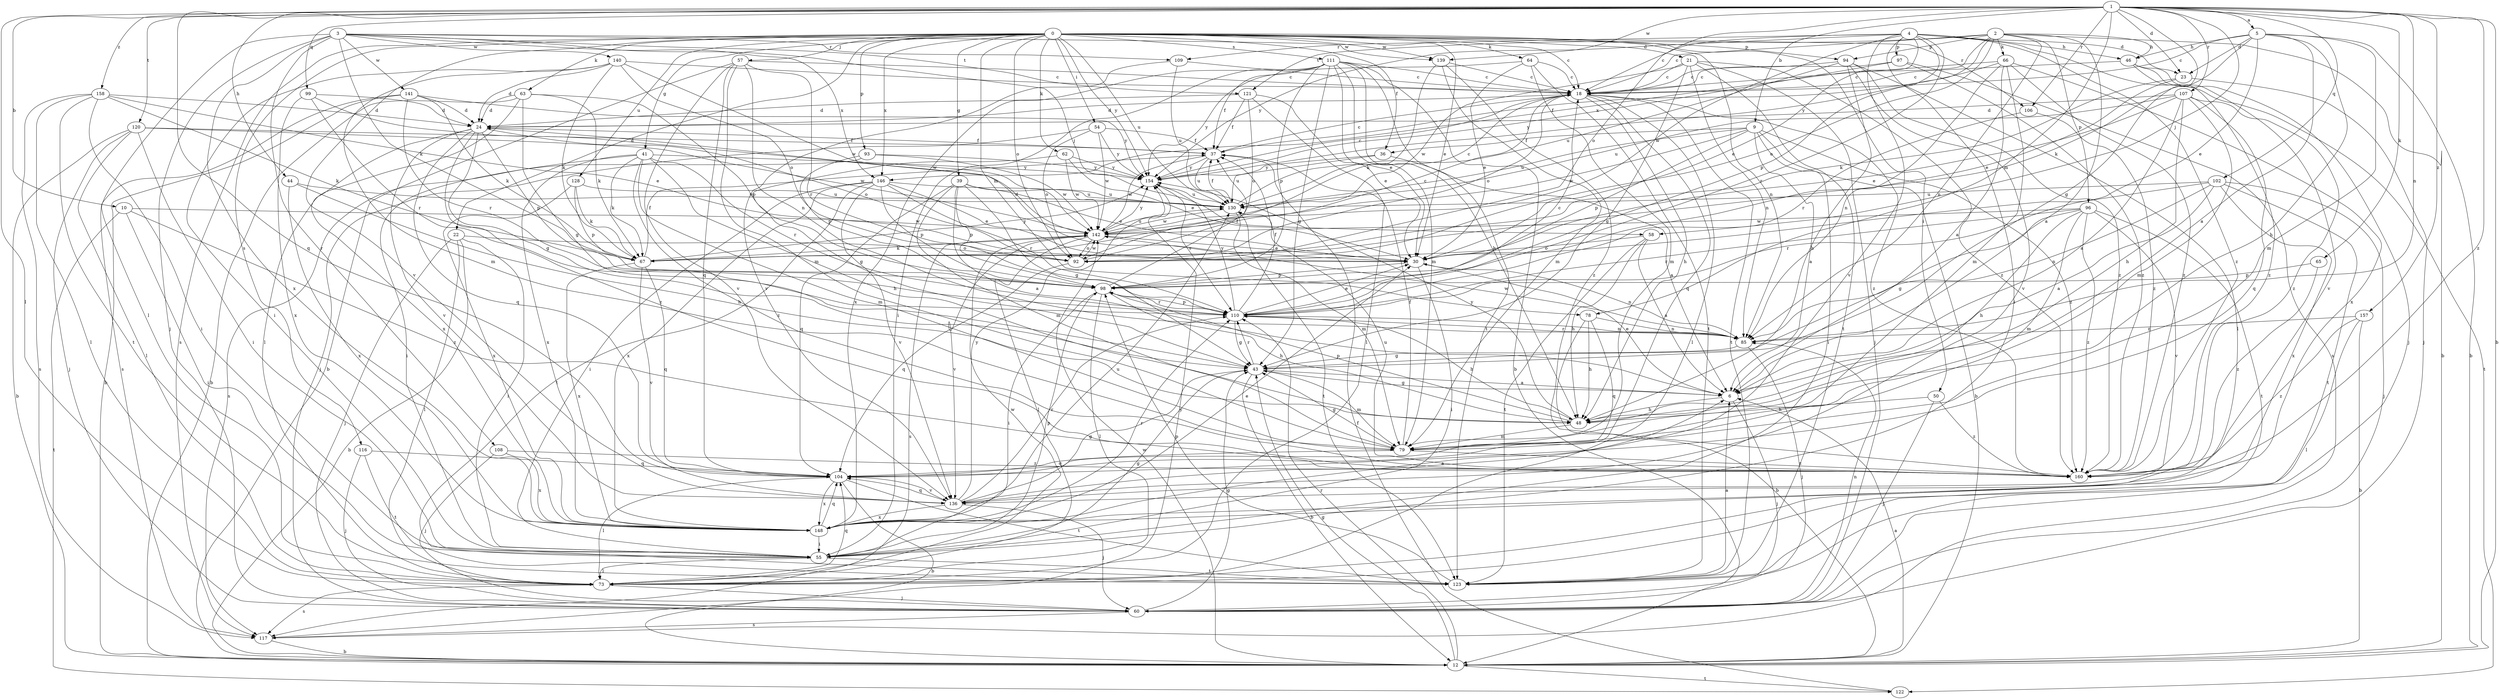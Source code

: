 strict digraph  {
0;
1;
2;
3;
4;
5;
6;
9;
10;
12;
18;
21;
22;
23;
24;
30;
36;
37;
39;
41;
43;
44;
46;
48;
50;
54;
55;
57;
58;
60;
62;
63;
64;
65;
66;
67;
73;
78;
79;
85;
92;
93;
94;
96;
97;
98;
99;
102;
104;
106;
107;
108;
109;
110;
111;
116;
117;
120;
121;
122;
123;
128;
130;
136;
139;
140;
141;
142;
146;
148;
154;
157;
158;
160;
0 -> 18  [label=c];
0 -> 21  [label=d];
0 -> 22  [label=d];
0 -> 30  [label=e];
0 -> 36  [label=f];
0 -> 39  [label=g];
0 -> 41  [label=g];
0 -> 50  [label=i];
0 -> 54  [label=i];
0 -> 57  [label=j];
0 -> 62  [label=k];
0 -> 63  [label=k];
0 -> 64  [label=k];
0 -> 78  [label=m];
0 -> 85  [label=n];
0 -> 92  [label=o];
0 -> 93  [label=p];
0 -> 94  [label=p];
0 -> 106  [label=r];
0 -> 111  [label=s];
0 -> 116  [label=s];
0 -> 117  [label=s];
0 -> 128  [label=u];
0 -> 130  [label=u];
0 -> 136  [label=v];
0 -> 139  [label=w];
0 -> 146  [label=x];
0 -> 154  [label=y];
1 -> 5  [label=a];
1 -> 9  [label=b];
1 -> 10  [label=b];
1 -> 12  [label=b];
1 -> 23  [label=d];
1 -> 43  [label=g];
1 -> 44  [label=h];
1 -> 58  [label=j];
1 -> 65  [label=k];
1 -> 73  [label=l];
1 -> 78  [label=m];
1 -> 85  [label=n];
1 -> 92  [label=o];
1 -> 99  [label=q];
1 -> 102  [label=q];
1 -> 104  [label=q];
1 -> 106  [label=r];
1 -> 107  [label=r];
1 -> 120  [label=t];
1 -> 139  [label=w];
1 -> 157  [label=z];
1 -> 158  [label=z];
1 -> 160  [label=z];
2 -> 6  [label=a];
2 -> 12  [label=b];
2 -> 18  [label=c];
2 -> 46  [label=h];
2 -> 66  [label=k];
2 -> 85  [label=n];
2 -> 92  [label=o];
2 -> 94  [label=p];
2 -> 96  [label=p];
2 -> 121  [label=t];
2 -> 146  [label=x];
2 -> 154  [label=y];
3 -> 58  [label=j];
3 -> 60  [label=j];
3 -> 67  [label=k];
3 -> 73  [label=l];
3 -> 108  [label=r];
3 -> 109  [label=r];
3 -> 121  [label=t];
3 -> 139  [label=w];
3 -> 140  [label=w];
3 -> 141  [label=w];
3 -> 146  [label=x];
3 -> 148  [label=x];
4 -> 18  [label=c];
4 -> 23  [label=d];
4 -> 30  [label=e];
4 -> 46  [label=h];
4 -> 55  [label=i];
4 -> 97  [label=p];
4 -> 98  [label=p];
4 -> 109  [label=r];
4 -> 110  [label=r];
4 -> 122  [label=t];
4 -> 136  [label=v];
4 -> 142  [label=w];
4 -> 154  [label=y];
4 -> 160  [label=z];
5 -> 6  [label=a];
5 -> 12  [label=b];
5 -> 18  [label=c];
5 -> 23  [label=d];
5 -> 30  [label=e];
5 -> 46  [label=h];
5 -> 48  [label=h];
5 -> 67  [label=k];
5 -> 79  [label=m];
6 -> 30  [label=e];
6 -> 43  [label=g];
6 -> 48  [label=h];
6 -> 60  [label=j];
9 -> 6  [label=a];
9 -> 12  [label=b];
9 -> 36  [label=f];
9 -> 55  [label=i];
9 -> 98  [label=p];
9 -> 130  [label=u];
9 -> 142  [label=w];
9 -> 160  [label=z];
10 -> 55  [label=i];
10 -> 122  [label=t];
10 -> 142  [label=w];
10 -> 160  [label=z];
12 -> 6  [label=a];
12 -> 43  [label=g];
12 -> 110  [label=r];
12 -> 122  [label=t];
12 -> 142  [label=w];
18 -> 24  [label=d];
18 -> 48  [label=h];
18 -> 73  [label=l];
18 -> 92  [label=o];
18 -> 104  [label=q];
18 -> 123  [label=t];
18 -> 160  [label=z];
21 -> 18  [label=c];
21 -> 43  [label=g];
21 -> 60  [label=j];
21 -> 85  [label=n];
21 -> 123  [label=t];
21 -> 142  [label=w];
21 -> 160  [label=z];
22 -> 12  [label=b];
22 -> 55  [label=i];
22 -> 60  [label=j];
22 -> 73  [label=l];
22 -> 92  [label=o];
23 -> 30  [label=e];
23 -> 60  [label=j];
23 -> 67  [label=k];
24 -> 37  [label=f];
24 -> 43  [label=g];
24 -> 92  [label=o];
24 -> 98  [label=p];
24 -> 104  [label=q];
24 -> 136  [label=v];
24 -> 148  [label=x];
24 -> 160  [label=z];
30 -> 24  [label=d];
30 -> 55  [label=i];
30 -> 85  [label=n];
30 -> 98  [label=p];
36 -> 6  [label=a];
36 -> 130  [label=u];
36 -> 154  [label=y];
37 -> 18  [label=c];
37 -> 130  [label=u];
37 -> 142  [label=w];
37 -> 154  [label=y];
39 -> 6  [label=a];
39 -> 30  [label=e];
39 -> 43  [label=g];
39 -> 79  [label=m];
39 -> 98  [label=p];
39 -> 104  [label=q];
39 -> 130  [label=u];
41 -> 48  [label=h];
41 -> 55  [label=i];
41 -> 67  [label=k];
41 -> 79  [label=m];
41 -> 110  [label=r];
41 -> 148  [label=x];
41 -> 154  [label=y];
41 -> 160  [label=z];
43 -> 6  [label=a];
43 -> 12  [label=b];
43 -> 79  [label=m];
43 -> 110  [label=r];
44 -> 48  [label=h];
44 -> 130  [label=u];
44 -> 148  [label=x];
46 -> 18  [label=c];
46 -> 60  [label=j];
46 -> 136  [label=v];
46 -> 160  [label=z];
48 -> 79  [label=m];
48 -> 98  [label=p];
48 -> 154  [label=y];
50 -> 48  [label=h];
50 -> 60  [label=j];
50 -> 160  [label=z];
54 -> 37  [label=f];
54 -> 60  [label=j];
54 -> 92  [label=o];
54 -> 142  [label=w];
54 -> 154  [label=y];
55 -> 43  [label=g];
55 -> 73  [label=l];
55 -> 98  [label=p];
55 -> 123  [label=t];
57 -> 12  [label=b];
57 -> 18  [label=c];
57 -> 79  [label=m];
57 -> 85  [label=n];
57 -> 104  [label=q];
57 -> 110  [label=r];
57 -> 136  [label=v];
58 -> 6  [label=a];
58 -> 48  [label=h];
58 -> 92  [label=o];
58 -> 123  [label=t];
60 -> 43  [label=g];
60 -> 85  [label=n];
60 -> 117  [label=s];
62 -> 30  [label=e];
62 -> 43  [label=g];
62 -> 142  [label=w];
62 -> 154  [label=y];
63 -> 12  [label=b];
63 -> 24  [label=d];
63 -> 43  [label=g];
63 -> 67  [label=k];
63 -> 73  [label=l];
63 -> 98  [label=p];
64 -> 18  [label=c];
64 -> 30  [label=e];
64 -> 79  [label=m];
64 -> 123  [label=t];
64 -> 154  [label=y];
65 -> 98  [label=p];
65 -> 160  [label=z];
66 -> 6  [label=a];
66 -> 18  [label=c];
66 -> 37  [label=f];
66 -> 79  [label=m];
66 -> 85  [label=n];
66 -> 148  [label=x];
66 -> 160  [label=z];
67 -> 37  [label=f];
67 -> 104  [label=q];
67 -> 136  [label=v];
67 -> 148  [label=x];
67 -> 154  [label=y];
73 -> 60  [label=j];
73 -> 104  [label=q];
73 -> 117  [label=s];
73 -> 142  [label=w];
78 -> 12  [label=b];
78 -> 48  [label=h];
78 -> 85  [label=n];
78 -> 104  [label=q];
79 -> 37  [label=f];
79 -> 43  [label=g];
79 -> 104  [label=q];
79 -> 160  [label=z];
85 -> 43  [label=g];
85 -> 60  [label=j];
85 -> 110  [label=r];
85 -> 142  [label=w];
92 -> 18  [label=c];
92 -> 104  [label=q];
92 -> 142  [label=w];
93 -> 98  [label=p];
93 -> 117  [label=s];
93 -> 142  [label=w];
93 -> 154  [label=y];
94 -> 18  [label=c];
94 -> 48  [label=h];
94 -> 73  [label=l];
94 -> 130  [label=u];
94 -> 136  [label=v];
94 -> 160  [label=z];
96 -> 43  [label=g];
96 -> 48  [label=h];
96 -> 79  [label=m];
96 -> 110  [label=r];
96 -> 123  [label=t];
96 -> 136  [label=v];
96 -> 142  [label=w];
96 -> 160  [label=z];
97 -> 18  [label=c];
97 -> 117  [label=s];
97 -> 154  [label=y];
97 -> 160  [label=z];
98 -> 37  [label=f];
98 -> 48  [label=h];
98 -> 55  [label=i];
98 -> 73  [label=l];
98 -> 110  [label=r];
99 -> 24  [label=d];
99 -> 110  [label=r];
99 -> 142  [label=w];
99 -> 148  [label=x];
102 -> 6  [label=a];
102 -> 60  [label=j];
102 -> 85  [label=n];
102 -> 110  [label=r];
102 -> 123  [label=t];
102 -> 130  [label=u];
102 -> 148  [label=x];
104 -> 12  [label=b];
104 -> 73  [label=l];
104 -> 123  [label=t];
104 -> 136  [label=v];
104 -> 148  [label=x];
106 -> 110  [label=r];
106 -> 160  [label=z];
107 -> 6  [label=a];
107 -> 24  [label=d];
107 -> 30  [label=e];
107 -> 48  [label=h];
107 -> 79  [label=m];
107 -> 104  [label=q];
107 -> 130  [label=u];
107 -> 160  [label=z];
108 -> 60  [label=j];
108 -> 148  [label=x];
108 -> 160  [label=z];
109 -> 18  [label=c];
109 -> 130  [label=u];
109 -> 136  [label=v];
110 -> 18  [label=c];
110 -> 30  [label=e];
110 -> 37  [label=f];
110 -> 43  [label=g];
110 -> 48  [label=h];
110 -> 85  [label=n];
110 -> 98  [label=p];
110 -> 154  [label=y];
111 -> 12  [label=b];
111 -> 18  [label=c];
111 -> 30  [label=e];
111 -> 37  [label=f];
111 -> 43  [label=g];
111 -> 48  [label=h];
111 -> 55  [label=i];
111 -> 79  [label=m];
111 -> 98  [label=p];
111 -> 123  [label=t];
111 -> 148  [label=x];
116 -> 60  [label=j];
116 -> 104  [label=q];
116 -> 123  [label=t];
117 -> 12  [label=b];
117 -> 154  [label=y];
120 -> 12  [label=b];
120 -> 37  [label=f];
120 -> 55  [label=i];
120 -> 60  [label=j];
120 -> 73  [label=l];
120 -> 142  [label=w];
121 -> 24  [label=d];
121 -> 30  [label=e];
121 -> 37  [label=f];
121 -> 73  [label=l];
121 -> 92  [label=o];
122 -> 37  [label=f];
123 -> 6  [label=a];
123 -> 98  [label=p];
128 -> 67  [label=k];
128 -> 98  [label=p];
128 -> 130  [label=u];
128 -> 148  [label=x];
130 -> 18  [label=c];
130 -> 37  [label=f];
130 -> 79  [label=m];
130 -> 123  [label=t];
130 -> 142  [label=w];
136 -> 43  [label=g];
136 -> 60  [label=j];
136 -> 104  [label=q];
136 -> 110  [label=r];
136 -> 148  [label=x];
136 -> 154  [label=y];
139 -> 18  [label=c];
139 -> 67  [label=k];
139 -> 79  [label=m];
139 -> 160  [label=z];
140 -> 18  [label=c];
140 -> 24  [label=d];
140 -> 55  [label=i];
140 -> 67  [label=k];
140 -> 79  [label=m];
140 -> 92  [label=o];
140 -> 142  [label=w];
141 -> 12  [label=b];
141 -> 24  [label=d];
141 -> 67  [label=k];
141 -> 110  [label=r];
141 -> 117  [label=s];
141 -> 154  [label=y];
142 -> 30  [label=e];
142 -> 67  [label=k];
142 -> 73  [label=l];
142 -> 92  [label=o];
142 -> 117  [label=s];
142 -> 130  [label=u];
142 -> 136  [label=v];
142 -> 154  [label=y];
146 -> 30  [label=e];
146 -> 55  [label=i];
146 -> 98  [label=p];
146 -> 110  [label=r];
146 -> 123  [label=t];
146 -> 130  [label=u];
146 -> 136  [label=v];
146 -> 148  [label=x];
148 -> 6  [label=a];
148 -> 30  [label=e];
148 -> 55  [label=i];
148 -> 104  [label=q];
148 -> 110  [label=r];
148 -> 130  [label=u];
154 -> 18  [label=c];
154 -> 110  [label=r];
154 -> 130  [label=u];
157 -> 12  [label=b];
157 -> 73  [label=l];
157 -> 85  [label=n];
157 -> 160  [label=z];
158 -> 24  [label=d];
158 -> 30  [label=e];
158 -> 55  [label=i];
158 -> 67  [label=k];
158 -> 73  [label=l];
158 -> 117  [label=s];
158 -> 123  [label=t];
160 -> 130  [label=u];
}
